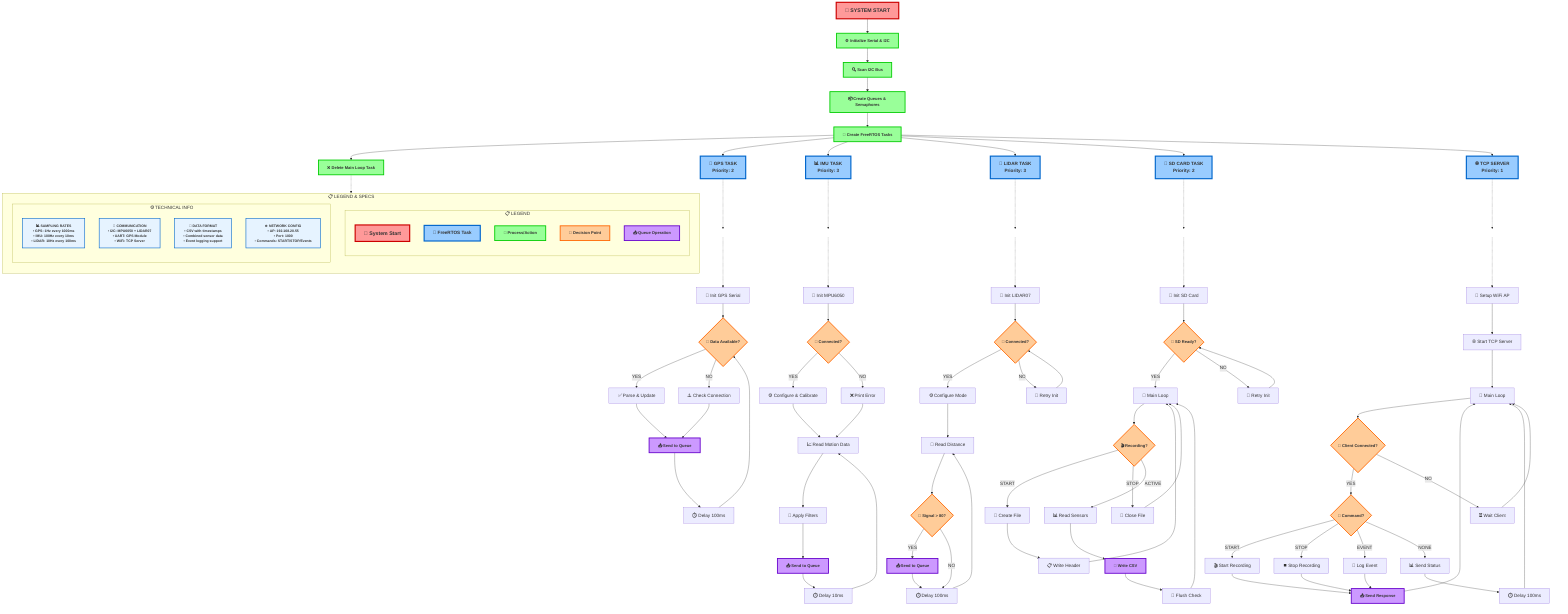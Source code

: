 flowchart TD
    A["🚀 SYSTEM START"] --> B["⚙️ Initialize Serial & I2C"]
    B --> C["🔍 Scan I2C Bus"]
    C --> D["📦 Create Queues & Semaphores"]
    D --> E["🔄 Create FreeRTOS Tasks"]
    E --> F["❌ Delete Main Loop Task"]
    
    %% Task Creation - Simplified with more spacing
    E --> G1["📍 GPS TASK<br/>Priority: 2"]
    E --> G2["📊 IMU TASK<br/>Priority: 3"] 
    E --> G3["📏 LIDAR TASK<br/>Priority: 3"]
    E --> G4["💾 SD CARD TASK<br/>Priority: 2"]
    E --> G5["🌐 TCP SERVER<br/>Priority: 1"]
    
    %% Add spacing between task flows
    G1 -.-> SPACE1[" "]
    G2 -.-> SPACE2[" "]
    G3 -.-> SPACE3[" "]
    G4 -.-> SPACE4[" "]
    G5 -.-> SPACE5[" "]
    
    %% GPS Task Flow - Simplified with spacing
    SPACE1 -.-> GPS1["📡 Init GPS Serial"]
    GPS1 --> GPS2{"📶 Data Available?"}
    GPS2 -->|YES| GPS3["✅ Parse & Update"]
    GPS2 -->|NO| GPS4["⚠️ Check Connection"]
    GPS3 --> GPS5["📤 Send to Queue"]
    GPS4 --> GPS5
    GPS5 --> GPS6["⏱️ Delay 100ms"]
    GPS6 --> GPS2
    
    %% IMU Task Flow - Simplified with spacing
    SPACE2 -.-> IMU1["🔧 Init MPU6050"]
    IMU1 --> IMU2{"🎯 Connected?"}
    IMU2 -->|YES| IMU3["⚙️ Configure & Calibrate"]
    IMU2 -->|NO| IMU4["❌ Print Error"]
    IMU3 --> IMU5["📈 Read Motion Data"]
    IMU4 --> IMU5
    IMU5 --> IMU6["🔄 Apply Filters"]
    IMU6 --> IMU7["📤 Send to Queue"]
    IMU7 --> IMU8["⏱️ Delay 10ms"]
    IMU8 --> IMU5
    
    %% LIDAR Task Flow - Simplified with spacing
    SPACE3 -.-> LDR1["🔧 Init LIDAR07"]
    LDR1 --> LDR2{"🎯 Connected?"}
    LDR2 -->|YES| LDR3["⚙️ Configure Mode"]
    LDR2 -->|NO| LDR4["🔄 Retry Init"]
    LDR3 --> LDR5["📏 Read Distance"]
    LDR4 --> LDR2
    LDR5 --> LDR6{"💪 Signal > 80?"}
    LDR6 -->|YES| LDR7["📤 Send to Queue"]
    LDR6 -->|NO| LDR8["⏱️ Delay 100ms"]
    LDR7 --> LDR8
    LDR8 --> LDR5
    
    %% SD Card Task Flow - Simplified with spacing
    SPACE4 -.-> SD1["💾 Init SD Card"]
    SD1 --> SD2{"📁 SD Ready?"}
    SD2 -->|YES| SD3["🔄 Main Loop"]
    SD2 -->|NO| SD4["🔄 Retry Init"]
    SD3 --> SD5{"🎬 Recording?"}
    SD4 --> SD2
    SD5 -->|START| SD6["📝 Create File"]
    SD5 -->|STOP| SD7["💾 Close File"]
    SD5 -->|ACTIVE| SD8["📊 Read Sensors"]
    SD6 --> SD9["📋 Write Header"]
    SD7 --> SD3
    SD8 --> SD10["💾 Write CSV"]
    SD9 --> SD3
    SD10 --> SD11["🔄 Flush Check"]
    SD11 --> SD3
    
    %% TCP Server Task Flow - Simplified with spacing
    SPACE5 -.-> TCP1["📶 Setup WiFi AP"]
    TCP1 --> TCP2["🌐 Start TCP Server"]
    TCP2 --> TCP3["🔄 Main Loop"]
    TCP3 --> TCP4{"👤 Client Connected?"}
    TCP4 -->|YES| TCP5{"📨 Command?"}
    TCP4 -->|NO| TCP6["⏳ Wait Client"]
    TCP5 -->|START| TCP7["🎬 Start Recording"]
    TCP5 -->|STOP| TCP8["⏹️ Stop Recording"]
    TCP5 -->|EVENT| TCP9["📍 Log Event"]
    TCP5 -->|NONE| TCP10["📊 Send Status"]
    TCP6 --> TCP3
    TCP7 --> TCP11["📤 Send Response"]
    TCP8 --> TCP11
    TCP9 --> TCP11
    TCP10 --> TCP12["⏱️ Delay 100ms"]
    TCP11 --> TCP3
    TCP12 --> TCP3
    
    %% Position legend on the right side
    F -.-> RightLegend
    
    %% Right side Legend
    subgraph RightLegend ["📋 LEGEND & SPECS"]
        direction TB
        
        subgraph Legend ["📋 LEGEND"]
            direction TB
            L1["🚀 System Start"] 
            L2["📍 FreeRTOS Task"]
            L3["🔄 Process/Action"]
            L4["🔶 Decision Point"]
            L5["📤 Queue Operation"]
        end
        
        subgraph TechInfo ["⚙️ TECHNICAL INFO"]
            direction TB
            T1["📊 SAMPLING RATES<br/>• GPS: 1Hz every 1000ms<br/>• IMU: 100Hz every 10ms<br/>• LIDAR: 10Hz every 100ms"]
            T2["🔗 COMMUNICATION<br/>• I2C: MPU6050 + LIDAR07<br/>• UART: GPS Module<br/>• WiFi: TCP Server"]
            T3["📁 DATA FORMAT<br/>• CSV with timestamps<br/>• Combined sensor data<br/>• Event logging support"]
            T4["🌐 NETWORK CONFIG<br/>• AP: 192.168.20.55<br/>• Port: 1000<br/>• Commands: START/STOP/Events"]
        end
    end
    
    %% Improved Style definitions with much larger fonts
    classDef startClass fill:#ff9999,stroke:#cc0000,stroke-width:4px,font-size:18px,font-weight:bold
    classDef taskClass fill:#99ccff,stroke:#0066cc,stroke-width:4px,font-size:16px,font-weight:bold
    classDef actionClass fill:#99ff99,stroke:#00cc00,stroke-width:3px,font-size:14px,font-weight:bold
    classDef decisionClass fill:#ffcc99,stroke:#ff6600,stroke-width:3px,font-size:14px,font-weight:bold
    classDef queueClass fill:#cc99ff,stroke:#6600cc,stroke-width:3px,font-size:14px,font-weight:bold
    classDef legendClass fill:#f0f0f0,stroke:#333333,stroke-width:2px,font-size:13px,font-weight:bold
    classDef techClass fill:#e6f3ff,stroke:#0066cc,stroke-width:2px,font-size:12px,font-weight:bold
    classDef invisibleClass fill:transparent,stroke:transparent
    
    %% Apply styles to make text more visible
    class A startClass
    class G1,G2,G3,G4,G5 taskClass
    class GPS5,IMU7,LDR7,SD10,TCP11 queueClass
    class B,C,D,E,F actionClass
    class GPS2,IMU2,LDR2,LDR6,SD2,SD5,TCP4,TCP5 decisionClass
    class SPACE1,SPACE2,SPACE3,SPACE4,SPACE5 invisibleClass
    
    %% Legend styles
    class L1 startClass
    class L2 taskClass
    class L3 actionClass
    class L4 decisionClass
    class L5 queueClass
    class T1,T2,T3,T4 techClass